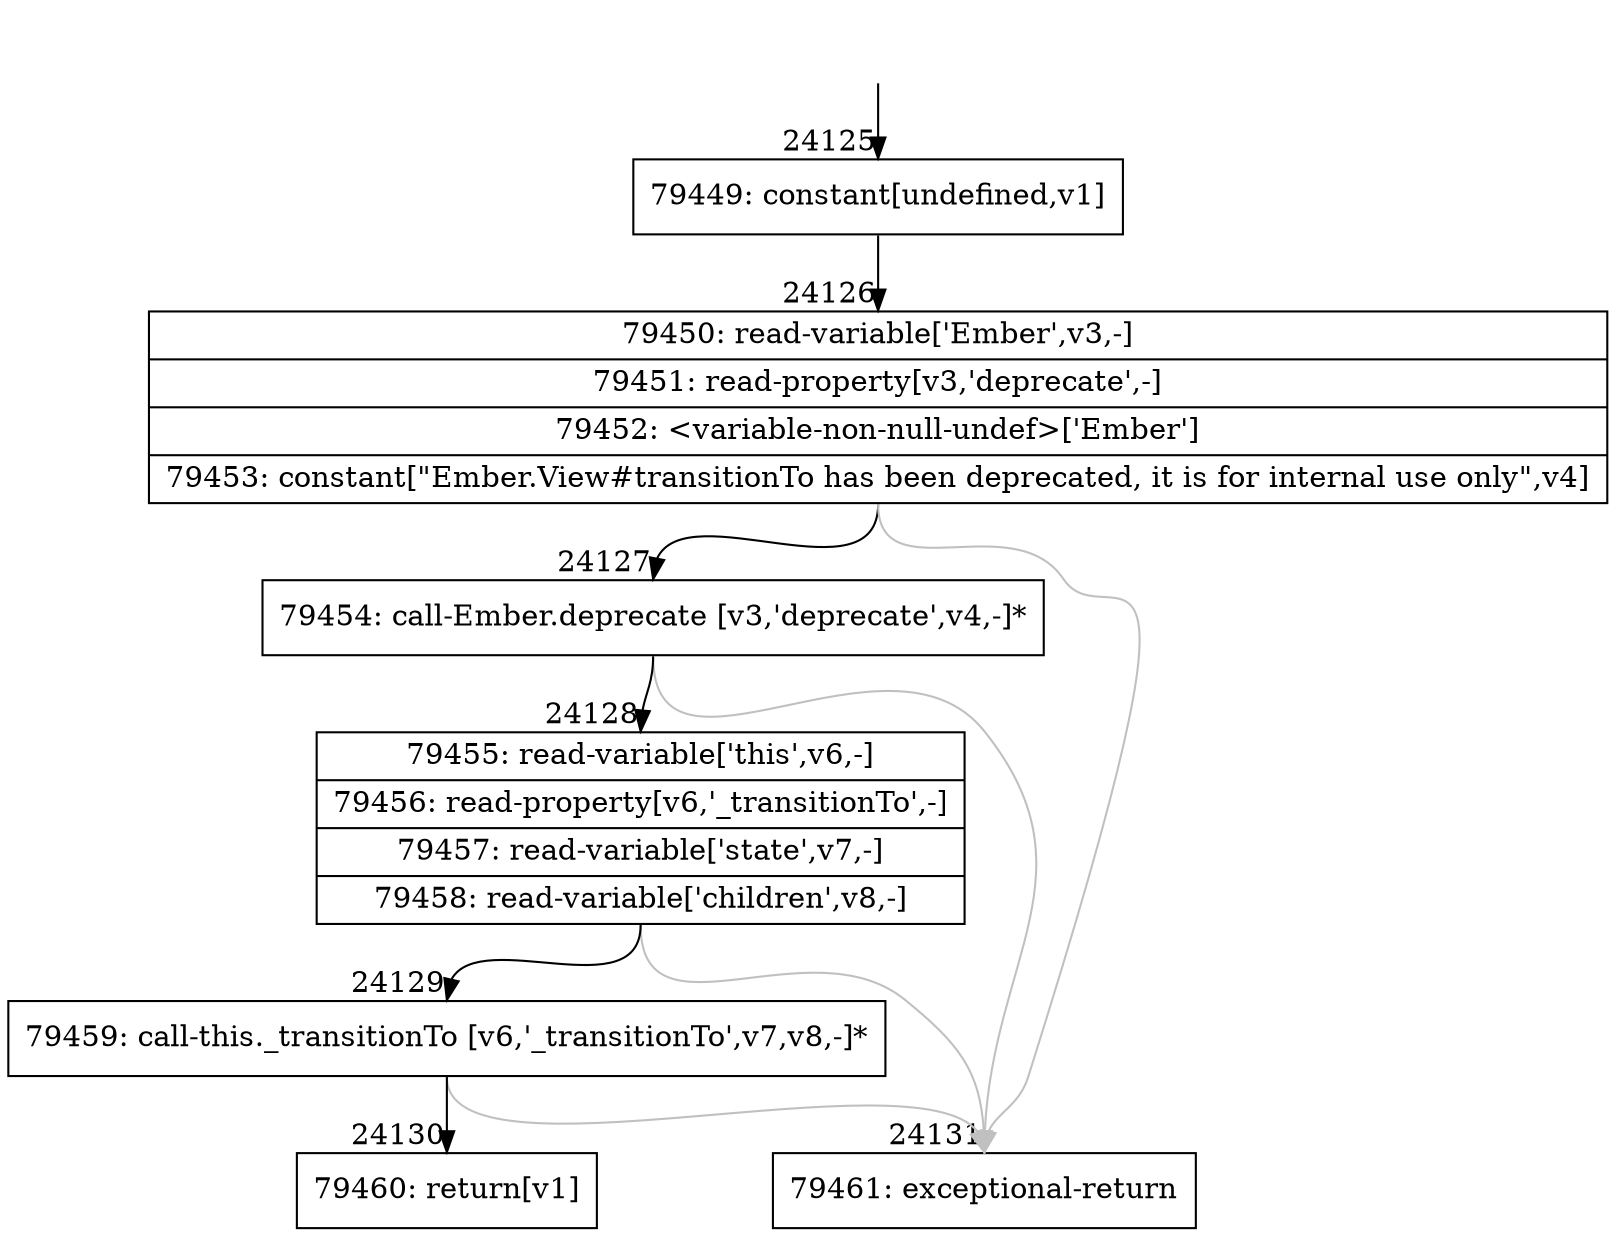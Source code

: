 digraph {
rankdir="TD"
BB_entry2111[shape=none,label=""];
BB_entry2111 -> BB24125 [tailport=s, headport=n, headlabel="    24125"]
BB24125 [shape=record label="{79449: constant[undefined,v1]}" ] 
BB24125 -> BB24126 [tailport=s, headport=n, headlabel="      24126"]
BB24126 [shape=record label="{79450: read-variable['Ember',v3,-]|79451: read-property[v3,'deprecate',-]|79452: \<variable-non-null-undef\>['Ember']|79453: constant[\"Ember.View#transitionTo has been deprecated, it is for internal use only\",v4]}" ] 
BB24126 -> BB24127 [tailport=s, headport=n, headlabel="      24127"]
BB24126 -> BB24131 [tailport=s, headport=n, color=gray, headlabel="      24131"]
BB24127 [shape=record label="{79454: call-Ember.deprecate [v3,'deprecate',v4,-]*}" ] 
BB24127 -> BB24128 [tailport=s, headport=n, headlabel="      24128"]
BB24127 -> BB24131 [tailport=s, headport=n, color=gray]
BB24128 [shape=record label="{79455: read-variable['this',v6,-]|79456: read-property[v6,'_transitionTo',-]|79457: read-variable['state',v7,-]|79458: read-variable['children',v8,-]}" ] 
BB24128 -> BB24129 [tailport=s, headport=n, headlabel="      24129"]
BB24128 -> BB24131 [tailport=s, headport=n, color=gray]
BB24129 [shape=record label="{79459: call-this._transitionTo [v6,'_transitionTo',v7,v8,-]*}" ] 
BB24129 -> BB24130 [tailport=s, headport=n, headlabel="      24130"]
BB24129 -> BB24131 [tailport=s, headport=n, color=gray]
BB24130 [shape=record label="{79460: return[v1]}" ] 
BB24131 [shape=record label="{79461: exceptional-return}" ] 
//#$~ 45610
}
